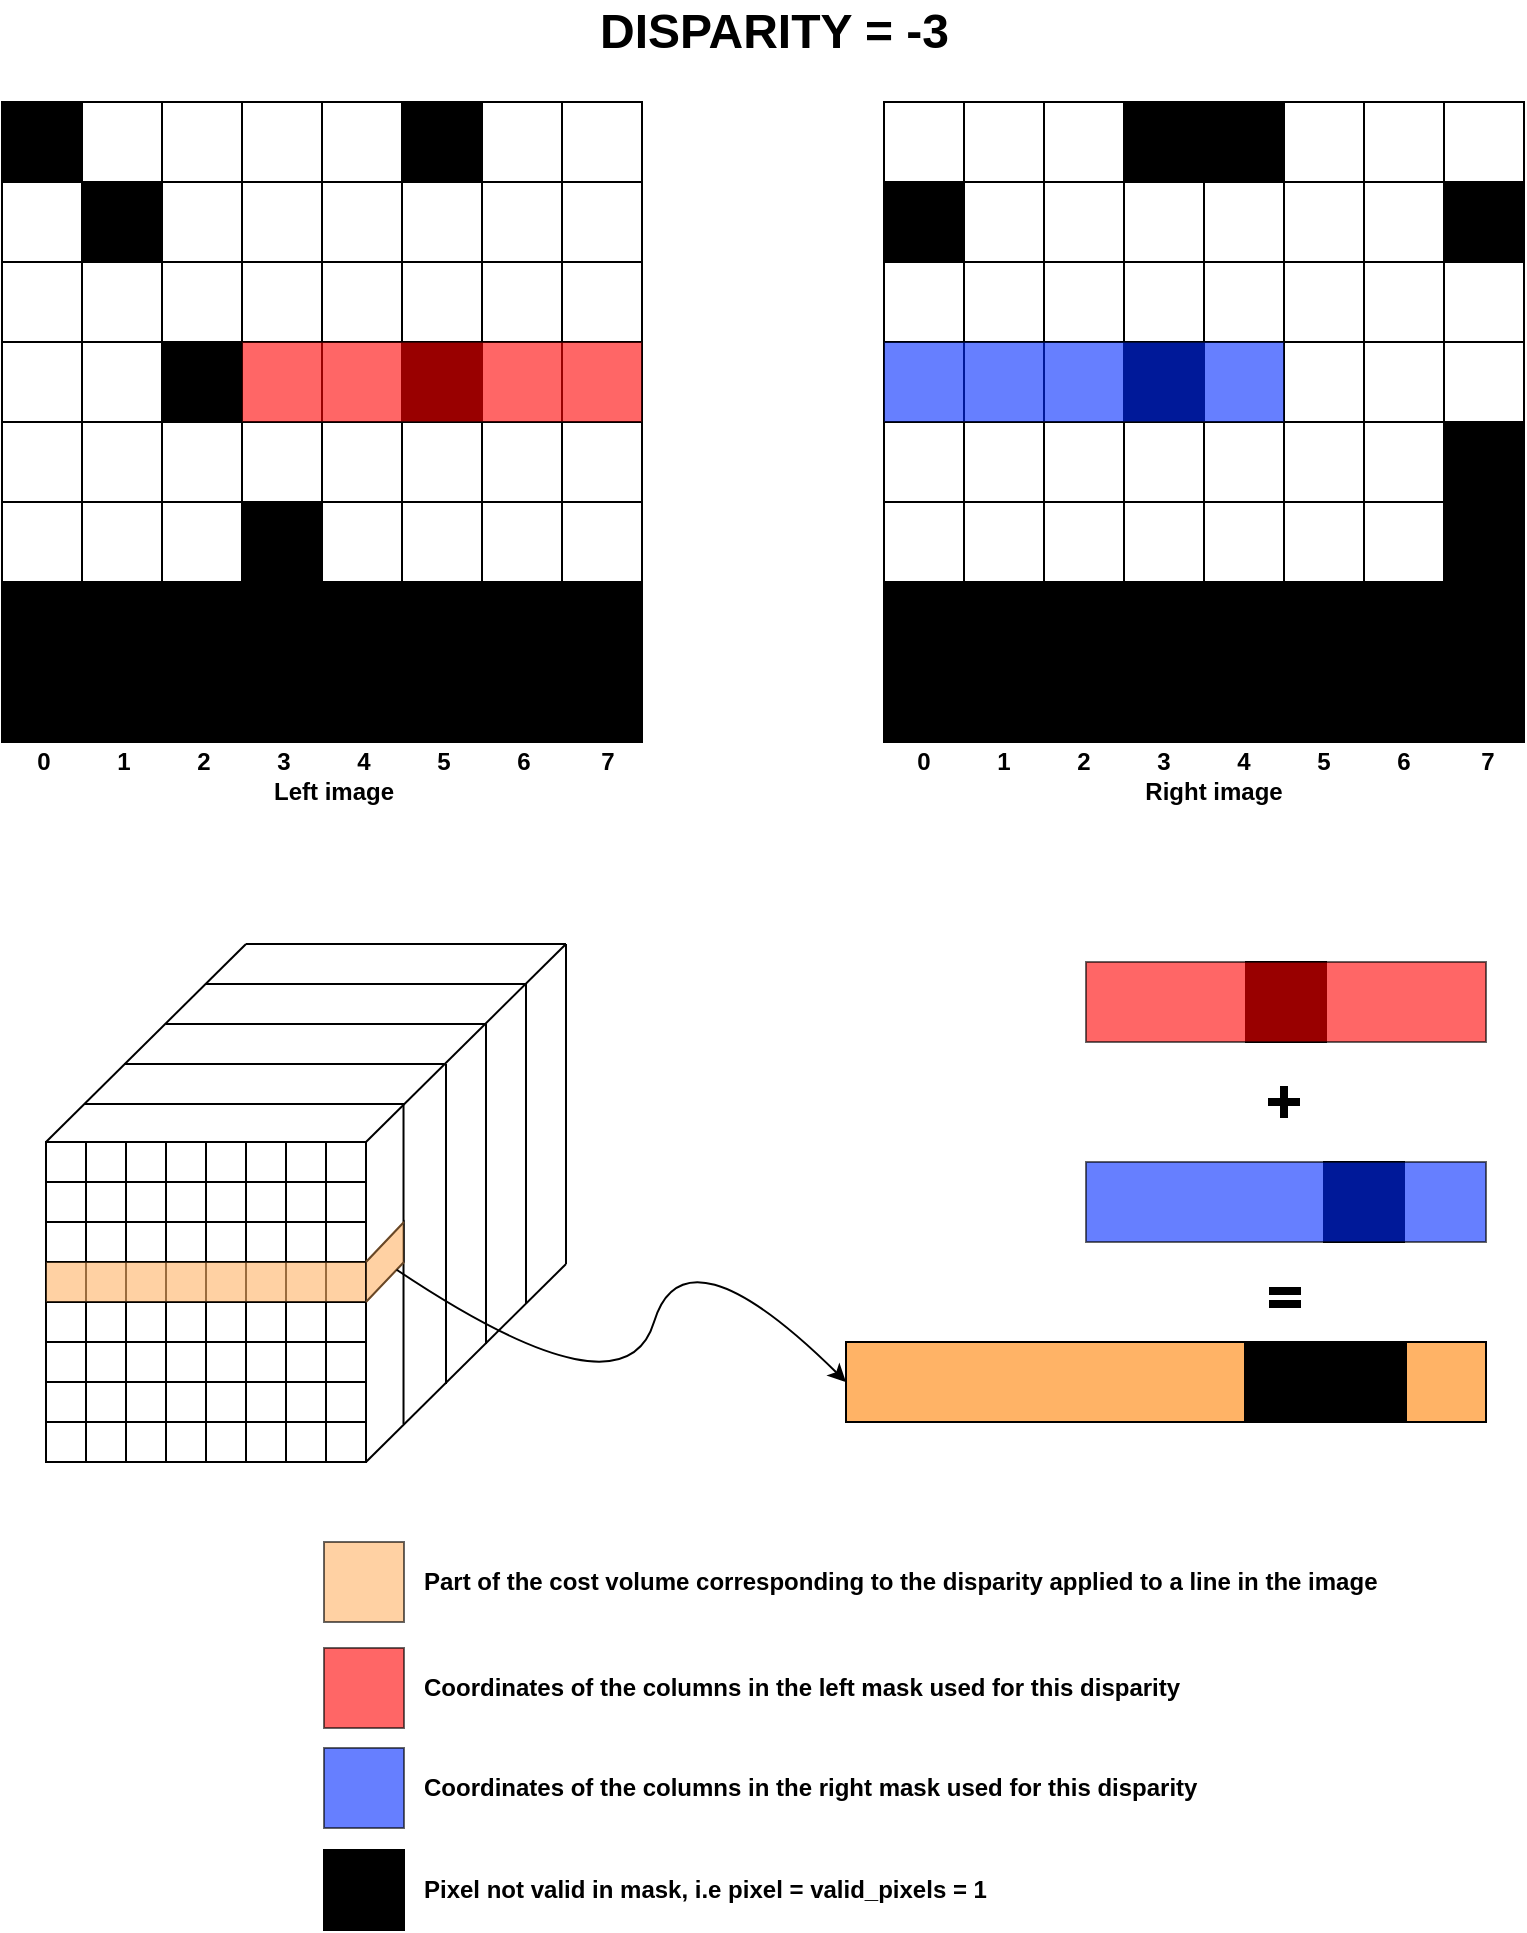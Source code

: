 <mxfile version="24.0.4" type="device">
  <diagram name="Page-1" id="PUIrV5zF7RUbN0uzkds-">
    <mxGraphModel dx="2259" dy="887" grid="1" gridSize="10" guides="1" tooltips="1" connect="1" arrows="1" fold="1" page="1" pageScale="1" pageWidth="827" pageHeight="1169" math="0" shadow="0">
      <root>
        <mxCell id="0" />
        <mxCell id="1" parent="0" />
        <mxCell id="vDkPGwJrUsTsKrkayYDY-165" value="" style="whiteSpace=wrap;html=1;aspect=fixed;fillColor=#000000;" vertex="1" parent="1">
          <mxGeometry x="621" y="670" width="40" height="40" as="geometry" />
        </mxCell>
        <mxCell id="vDkPGwJrUsTsKrkayYDY-164" value="" style="whiteSpace=wrap;html=1;aspect=fixed;fillColor=#000000;" vertex="1" parent="1">
          <mxGeometry x="660" y="770" width="40" height="40" as="geometry" />
        </mxCell>
        <mxCell id="_Uupg-VD3XOYHBeuDL6Q-136" value="" style="whiteSpace=wrap;html=1;aspect=fixed;fillColor=#000000;" parent="1" vertex="1">
          <mxGeometry x="-1" y="240" width="40" height="40" as="geometry" />
        </mxCell>
        <mxCell id="_Uupg-VD3XOYHBeuDL6Q-137" value="" style="whiteSpace=wrap;html=1;aspect=fixed;fillColor=#FFFFFF;" parent="1" vertex="1">
          <mxGeometry x="39" y="240" width="40" height="40" as="geometry" />
        </mxCell>
        <mxCell id="_Uupg-VD3XOYHBeuDL6Q-138" value="" style="whiteSpace=wrap;html=1;aspect=fixed;fillColor=#FFFFFF;" parent="1" vertex="1">
          <mxGeometry x="79" y="240" width="40" height="40" as="geometry" />
        </mxCell>
        <mxCell id="_Uupg-VD3XOYHBeuDL6Q-139" value="" style="whiteSpace=wrap;html=1;aspect=fixed;fillColor=#FFFFFF;" parent="1" vertex="1">
          <mxGeometry x="119" y="240" width="40" height="40" as="geometry" />
        </mxCell>
        <mxCell id="_Uupg-VD3XOYHBeuDL6Q-142" value="" style="whiteSpace=wrap;html=1;aspect=fixed;fillColor=#FFFFFF;" parent="1" vertex="1">
          <mxGeometry x="159" y="240" width="40" height="40" as="geometry" />
        </mxCell>
        <mxCell id="_Uupg-VD3XOYHBeuDL6Q-143" value="" style="whiteSpace=wrap;html=1;aspect=fixed;fillColor=#FFFFFF;" parent="1" vertex="1">
          <mxGeometry x="279" y="240" width="40" height="40" as="geometry" />
        </mxCell>
        <mxCell id="_Uupg-VD3XOYHBeuDL6Q-144" value="" style="whiteSpace=wrap;html=1;aspect=fixed;fillColor=#000000;" parent="1" vertex="1">
          <mxGeometry x="199" y="240" width="40" height="40" as="geometry" />
        </mxCell>
        <mxCell id="_Uupg-VD3XOYHBeuDL6Q-145" value="" style="whiteSpace=wrap;html=1;aspect=fixed;fillColor=#FFFFFF;" parent="1" vertex="1">
          <mxGeometry x="239" y="240" width="40" height="40" as="geometry" />
        </mxCell>
        <mxCell id="_Uupg-VD3XOYHBeuDL6Q-146" value="" style="whiteSpace=wrap;html=1;aspect=fixed;fillColor=#FFFFFF;" parent="1" vertex="1">
          <mxGeometry x="-1" y="280" width="40" height="40" as="geometry" />
        </mxCell>
        <mxCell id="_Uupg-VD3XOYHBeuDL6Q-147" value="" style="whiteSpace=wrap;html=1;aspect=fixed;fillColor=#000000;" parent="1" vertex="1">
          <mxGeometry x="39" y="280" width="40" height="40" as="geometry" />
        </mxCell>
        <mxCell id="_Uupg-VD3XOYHBeuDL6Q-148" value="" style="whiteSpace=wrap;html=1;aspect=fixed;fillColor=#FFFFFF;" parent="1" vertex="1">
          <mxGeometry x="79" y="280" width="40" height="40" as="geometry" />
        </mxCell>
        <mxCell id="_Uupg-VD3XOYHBeuDL6Q-149" value="" style="whiteSpace=wrap;html=1;aspect=fixed;fillColor=#FFFFFF;" parent="1" vertex="1">
          <mxGeometry x="119" y="280" width="40" height="40" as="geometry" />
        </mxCell>
        <mxCell id="_Uupg-VD3XOYHBeuDL6Q-150" value="" style="whiteSpace=wrap;html=1;aspect=fixed;fillColor=#FFFFFF;" parent="1" vertex="1">
          <mxGeometry x="159" y="280" width="40" height="40" as="geometry" />
        </mxCell>
        <mxCell id="_Uupg-VD3XOYHBeuDL6Q-151" value="" style="whiteSpace=wrap;html=1;aspect=fixed;" parent="1" vertex="1">
          <mxGeometry x="279" y="280" width="40" height="40" as="geometry" />
        </mxCell>
        <mxCell id="_Uupg-VD3XOYHBeuDL6Q-152" value="" style="whiteSpace=wrap;html=1;aspect=fixed;fillColor=#FFFFFF;" parent="1" vertex="1">
          <mxGeometry x="199" y="280" width="40" height="40" as="geometry" />
        </mxCell>
        <mxCell id="_Uupg-VD3XOYHBeuDL6Q-153" value="" style="whiteSpace=wrap;html=1;aspect=fixed;fillColor=#FFFFFF;" parent="1" vertex="1">
          <mxGeometry x="239" y="280" width="40" height="40" as="geometry" />
        </mxCell>
        <mxCell id="_Uupg-VD3XOYHBeuDL6Q-154" value="" style="whiteSpace=wrap;html=1;aspect=fixed;fillColor=#FFFFFF;" parent="1" vertex="1">
          <mxGeometry x="-1" y="320" width="40" height="40" as="geometry" />
        </mxCell>
        <mxCell id="_Uupg-VD3XOYHBeuDL6Q-155" value="" style="whiteSpace=wrap;html=1;aspect=fixed;fillColor=#FFFFFF;" parent="1" vertex="1">
          <mxGeometry x="39" y="320" width="40" height="40" as="geometry" />
        </mxCell>
        <mxCell id="_Uupg-VD3XOYHBeuDL6Q-156" value="" style="whiteSpace=wrap;html=1;aspect=fixed;fillColor=#FFFFFF;" parent="1" vertex="1">
          <mxGeometry x="79" y="320" width="40" height="40" as="geometry" />
        </mxCell>
        <mxCell id="_Uupg-VD3XOYHBeuDL6Q-157" value="" style="whiteSpace=wrap;html=1;aspect=fixed;fillColor=#FFFFFF;" parent="1" vertex="1">
          <mxGeometry x="119" y="320" width="40" height="40" as="geometry" />
        </mxCell>
        <mxCell id="_Uupg-VD3XOYHBeuDL6Q-158" value="" style="whiteSpace=wrap;html=1;aspect=fixed;fillColor=#FFFFFF;" parent="1" vertex="1">
          <mxGeometry x="159" y="320" width="40" height="40" as="geometry" />
        </mxCell>
        <mxCell id="_Uupg-VD3XOYHBeuDL6Q-159" value="" style="whiteSpace=wrap;html=1;aspect=fixed;fillColor=#FFFFFF;" parent="1" vertex="1">
          <mxGeometry x="279" y="320" width="40" height="40" as="geometry" />
        </mxCell>
        <mxCell id="_Uupg-VD3XOYHBeuDL6Q-160" value="" style="whiteSpace=wrap;html=1;aspect=fixed;fillColor=#FFFFFF;" parent="1" vertex="1">
          <mxGeometry x="199" y="320" width="40" height="40" as="geometry" />
        </mxCell>
        <mxCell id="_Uupg-VD3XOYHBeuDL6Q-161" value="" style="whiteSpace=wrap;html=1;aspect=fixed;fillColor=#FFFFFF;" parent="1" vertex="1">
          <mxGeometry x="239" y="320" width="40" height="40" as="geometry" />
        </mxCell>
        <mxCell id="_Uupg-VD3XOYHBeuDL6Q-162" value="" style="whiteSpace=wrap;html=1;aspect=fixed;fillColor=#FFFFFF;" parent="1" vertex="1">
          <mxGeometry x="-1" y="360" width="40" height="40" as="geometry" />
        </mxCell>
        <mxCell id="_Uupg-VD3XOYHBeuDL6Q-163" value="" style="whiteSpace=wrap;html=1;aspect=fixed;fillColor=#FFFFFF;" parent="1" vertex="1">
          <mxGeometry x="39" y="360" width="40" height="40" as="geometry" />
        </mxCell>
        <mxCell id="_Uupg-VD3XOYHBeuDL6Q-164" value="" style="whiteSpace=wrap;html=1;aspect=fixed;fillColor=#000000;" parent="1" vertex="1">
          <mxGeometry x="79" y="360" width="40" height="40" as="geometry" />
        </mxCell>
        <mxCell id="_Uupg-VD3XOYHBeuDL6Q-165" value="" style="whiteSpace=wrap;html=1;aspect=fixed;fillColor=#FFFFFF;" parent="1" vertex="1">
          <mxGeometry x="119" y="360" width="40" height="40" as="geometry" />
        </mxCell>
        <mxCell id="_Uupg-VD3XOYHBeuDL6Q-166" value="" style="whiteSpace=wrap;html=1;aspect=fixed;fillColor=#FFFFFF;" parent="1" vertex="1">
          <mxGeometry x="159" y="360" width="40" height="40" as="geometry" />
        </mxCell>
        <mxCell id="_Uupg-VD3XOYHBeuDL6Q-167" value="" style="whiteSpace=wrap;html=1;aspect=fixed;fillColor=#FFFFFF;" parent="1" vertex="1">
          <mxGeometry x="279" y="360" width="40" height="40" as="geometry" />
        </mxCell>
        <mxCell id="_Uupg-VD3XOYHBeuDL6Q-168" value="" style="whiteSpace=wrap;html=1;aspect=fixed;fillColor=#000000;" parent="1" vertex="1">
          <mxGeometry x="199" y="360" width="40" height="40" as="geometry" />
        </mxCell>
        <mxCell id="_Uupg-VD3XOYHBeuDL6Q-169" value="" style="whiteSpace=wrap;html=1;aspect=fixed;fillColor=#FFFFFF;" parent="1" vertex="1">
          <mxGeometry x="239" y="360" width="40" height="40" as="geometry" />
        </mxCell>
        <mxCell id="_Uupg-VD3XOYHBeuDL6Q-170" value="" style="whiteSpace=wrap;html=1;aspect=fixed;fillColor=#FFFFFF;" parent="1" vertex="1">
          <mxGeometry x="-1" y="400" width="40" height="40" as="geometry" />
        </mxCell>
        <mxCell id="_Uupg-VD3XOYHBeuDL6Q-171" value="" style="whiteSpace=wrap;html=1;aspect=fixed;fillColor=#FFFFFF;" parent="1" vertex="1">
          <mxGeometry x="39" y="400" width="40" height="40" as="geometry" />
        </mxCell>
        <mxCell id="_Uupg-VD3XOYHBeuDL6Q-172" value="" style="whiteSpace=wrap;html=1;aspect=fixed;fillColor=#FFFFFF;" parent="1" vertex="1">
          <mxGeometry x="79" y="400" width="40" height="40" as="geometry" />
        </mxCell>
        <mxCell id="_Uupg-VD3XOYHBeuDL6Q-173" value="" style="whiteSpace=wrap;html=1;aspect=fixed;fillColor=#FFFFFF;" parent="1" vertex="1">
          <mxGeometry x="119" y="400" width="40" height="40" as="geometry" />
        </mxCell>
        <mxCell id="_Uupg-VD3XOYHBeuDL6Q-174" value="" style="whiteSpace=wrap;html=1;aspect=fixed;fillColor=#FFFFFF;" parent="1" vertex="1">
          <mxGeometry x="159" y="400" width="40" height="40" as="geometry" />
        </mxCell>
        <mxCell id="_Uupg-VD3XOYHBeuDL6Q-175" value="" style="whiteSpace=wrap;html=1;aspect=fixed;fillColor=#FFFFFF;" parent="1" vertex="1">
          <mxGeometry x="279" y="400" width="40" height="40" as="geometry" />
        </mxCell>
        <mxCell id="_Uupg-VD3XOYHBeuDL6Q-176" value="" style="whiteSpace=wrap;html=1;aspect=fixed;fillColor=#FFFFFF;" parent="1" vertex="1">
          <mxGeometry x="199" y="400" width="40" height="40" as="geometry" />
        </mxCell>
        <mxCell id="_Uupg-VD3XOYHBeuDL6Q-177" value="" style="whiteSpace=wrap;html=1;aspect=fixed;fillColor=#FFFFFF;" parent="1" vertex="1">
          <mxGeometry x="239" y="400" width="40" height="40" as="geometry" />
        </mxCell>
        <mxCell id="_Uupg-VD3XOYHBeuDL6Q-178" value="" style="whiteSpace=wrap;html=1;aspect=fixed;fillColor=#FFFFFF;" parent="1" vertex="1">
          <mxGeometry x="-1" y="440" width="40" height="40" as="geometry" />
        </mxCell>
        <mxCell id="_Uupg-VD3XOYHBeuDL6Q-179" value="" style="whiteSpace=wrap;html=1;aspect=fixed;fillColor=#FFFFFF;" parent="1" vertex="1">
          <mxGeometry x="39" y="440" width="40" height="40" as="geometry" />
        </mxCell>
        <mxCell id="_Uupg-VD3XOYHBeuDL6Q-180" value="" style="whiteSpace=wrap;html=1;aspect=fixed;fillColor=#FFFFFF;" parent="1" vertex="1">
          <mxGeometry x="79" y="440" width="40" height="40" as="geometry" />
        </mxCell>
        <mxCell id="_Uupg-VD3XOYHBeuDL6Q-181" value="" style="whiteSpace=wrap;html=1;aspect=fixed;fillColor=#000000;" parent="1" vertex="1">
          <mxGeometry x="119" y="440" width="40" height="40" as="geometry" />
        </mxCell>
        <mxCell id="_Uupg-VD3XOYHBeuDL6Q-182" value="" style="whiteSpace=wrap;html=1;aspect=fixed;fillColor=#FFFFFF;" parent="1" vertex="1">
          <mxGeometry x="159" y="440" width="40" height="40" as="geometry" />
        </mxCell>
        <mxCell id="_Uupg-VD3XOYHBeuDL6Q-183" value="" style="whiteSpace=wrap;html=1;aspect=fixed;fillColor=#FFFFFF;" parent="1" vertex="1">
          <mxGeometry x="279" y="440" width="40" height="40" as="geometry" />
        </mxCell>
        <mxCell id="_Uupg-VD3XOYHBeuDL6Q-184" value="" style="whiteSpace=wrap;html=1;aspect=fixed;fillColor=#FFFFFF;" parent="1" vertex="1">
          <mxGeometry x="199" y="440" width="40" height="40" as="geometry" />
        </mxCell>
        <mxCell id="_Uupg-VD3XOYHBeuDL6Q-185" value="" style="whiteSpace=wrap;html=1;aspect=fixed;fillColor=#FFFFFF;" parent="1" vertex="1">
          <mxGeometry x="239" y="440" width="40" height="40" as="geometry" />
        </mxCell>
        <mxCell id="_Uupg-VD3XOYHBeuDL6Q-186" value="" style="whiteSpace=wrap;html=1;aspect=fixed;fillColor=#000000;strokeColor=#000000;" parent="1" vertex="1">
          <mxGeometry x="-1" y="480" width="40" height="40" as="geometry" />
        </mxCell>
        <mxCell id="_Uupg-VD3XOYHBeuDL6Q-187" value="" style="whiteSpace=wrap;html=1;aspect=fixed;fillColor=#000000;strokeColor=#000000;" parent="1" vertex="1">
          <mxGeometry x="39" y="480" width="40" height="40" as="geometry" />
        </mxCell>
        <mxCell id="_Uupg-VD3XOYHBeuDL6Q-188" value="" style="whiteSpace=wrap;html=1;aspect=fixed;fillColor=#000000;strokeColor=#000000;" parent="1" vertex="1">
          <mxGeometry x="79" y="480" width="40" height="40" as="geometry" />
        </mxCell>
        <mxCell id="_Uupg-VD3XOYHBeuDL6Q-189" value="" style="whiteSpace=wrap;html=1;aspect=fixed;fillColor=#000000;strokeColor=#000000;" parent="1" vertex="1">
          <mxGeometry x="119" y="480" width="40" height="40" as="geometry" />
        </mxCell>
        <mxCell id="_Uupg-VD3XOYHBeuDL6Q-190" value="" style="whiteSpace=wrap;html=1;aspect=fixed;fillColor=#000000;strokeColor=#000000;" parent="1" vertex="1">
          <mxGeometry x="159" y="480" width="40" height="40" as="geometry" />
        </mxCell>
        <mxCell id="_Uupg-VD3XOYHBeuDL6Q-191" value="" style="whiteSpace=wrap;html=1;aspect=fixed;fillColor=#000000;strokeColor=#000000;" parent="1" vertex="1">
          <mxGeometry x="279" y="480" width="40" height="40" as="geometry" />
        </mxCell>
        <mxCell id="_Uupg-VD3XOYHBeuDL6Q-192" value="" style="whiteSpace=wrap;html=1;aspect=fixed;fillColor=#000000;strokeColor=#000000;" parent="1" vertex="1">
          <mxGeometry x="199" y="480" width="40" height="40" as="geometry" />
        </mxCell>
        <mxCell id="_Uupg-VD3XOYHBeuDL6Q-193" value="" style="whiteSpace=wrap;html=1;aspect=fixed;fillColor=#000000;strokeColor=#000000;" parent="1" vertex="1">
          <mxGeometry x="239" y="480" width="40" height="40" as="geometry" />
        </mxCell>
        <mxCell id="_Uupg-VD3XOYHBeuDL6Q-194" value="" style="whiteSpace=wrap;html=1;aspect=fixed;fillColor=#000000;strokeColor=#000000;" parent="1" vertex="1">
          <mxGeometry x="-1" y="520" width="40" height="40" as="geometry" />
        </mxCell>
        <mxCell id="_Uupg-VD3XOYHBeuDL6Q-195" value="" style="whiteSpace=wrap;html=1;aspect=fixed;fillColor=#000000;strokeColor=#000000;" parent="1" vertex="1">
          <mxGeometry x="39" y="520" width="40" height="40" as="geometry" />
        </mxCell>
        <mxCell id="_Uupg-VD3XOYHBeuDL6Q-196" value="" style="whiteSpace=wrap;html=1;aspect=fixed;fillColor=#000000;strokeColor=#000000;" parent="1" vertex="1">
          <mxGeometry x="79" y="520" width="40" height="40" as="geometry" />
        </mxCell>
        <mxCell id="_Uupg-VD3XOYHBeuDL6Q-197" value="" style="whiteSpace=wrap;html=1;aspect=fixed;fillColor=#000000;strokeColor=#000000;" parent="1" vertex="1">
          <mxGeometry x="119" y="520" width="40" height="40" as="geometry" />
        </mxCell>
        <mxCell id="_Uupg-VD3XOYHBeuDL6Q-198" value="" style="whiteSpace=wrap;html=1;aspect=fixed;fillColor=#000000;strokeColor=#000000;" parent="1" vertex="1">
          <mxGeometry x="159" y="520" width="40" height="40" as="geometry" />
        </mxCell>
        <mxCell id="_Uupg-VD3XOYHBeuDL6Q-199" value="" style="whiteSpace=wrap;html=1;aspect=fixed;fillColor=#000000;strokeColor=#000000;" parent="1" vertex="1">
          <mxGeometry x="279" y="520" width="40" height="40" as="geometry" />
        </mxCell>
        <mxCell id="_Uupg-VD3XOYHBeuDL6Q-200" value="" style="whiteSpace=wrap;html=1;aspect=fixed;fillColor=#000000;strokeColor=#000000;" parent="1" vertex="1">
          <mxGeometry x="199" y="520" width="40" height="40" as="geometry" />
        </mxCell>
        <mxCell id="_Uupg-VD3XOYHBeuDL6Q-201" value="" style="whiteSpace=wrap;html=1;aspect=fixed;fillColor=#000000;strokeColor=#000000;" parent="1" vertex="1">
          <mxGeometry x="239" y="520" width="40" height="40" as="geometry" />
        </mxCell>
        <mxCell id="UrCvd_fzHzuH97xi6uEA-3" value="" style="whiteSpace=wrap;html=1;aspect=fixed;fillColor=#FFFFFF;" parent="1" vertex="1">
          <mxGeometry x="440" y="240" width="40" height="40" as="geometry" />
        </mxCell>
        <mxCell id="UrCvd_fzHzuH97xi6uEA-4" value="" style="whiteSpace=wrap;html=1;aspect=fixed;fillColor=#FFFFFF;" parent="1" vertex="1">
          <mxGeometry x="480" y="240" width="40" height="40" as="geometry" />
        </mxCell>
        <mxCell id="UrCvd_fzHzuH97xi6uEA-5" value="" style="whiteSpace=wrap;html=1;aspect=fixed;fillColor=#FFFFFF;" parent="1" vertex="1">
          <mxGeometry x="520" y="240" width="40" height="40" as="geometry" />
        </mxCell>
        <mxCell id="UrCvd_fzHzuH97xi6uEA-6" value="" style="whiteSpace=wrap;html=1;aspect=fixed;fillColor=#FFFFFF;" parent="1" vertex="1">
          <mxGeometry x="640" y="240" width="40" height="40" as="geometry" />
        </mxCell>
        <mxCell id="UrCvd_fzHzuH97xi6uEA-7" value="" style="whiteSpace=wrap;html=1;aspect=fixed;fillColor=#000000;" parent="1" vertex="1">
          <mxGeometry x="560" y="240" width="40" height="40" as="geometry" />
        </mxCell>
        <mxCell id="UrCvd_fzHzuH97xi6uEA-8" value="" style="whiteSpace=wrap;html=1;aspect=fixed;fillColor=#000000;" parent="1" vertex="1">
          <mxGeometry x="600" y="240" width="40" height="40" as="geometry" />
        </mxCell>
        <mxCell id="UrCvd_fzHzuH97xi6uEA-9" value="" style="whiteSpace=wrap;html=1;aspect=fixed;fillColor=#000000;" parent="1" vertex="1">
          <mxGeometry x="440" y="280" width="40" height="40" as="geometry" />
        </mxCell>
        <mxCell id="UrCvd_fzHzuH97xi6uEA-10" value="" style="whiteSpace=wrap;html=1;aspect=fixed;fillColor=#FFFFFF;" parent="1" vertex="1">
          <mxGeometry x="480" y="280" width="40" height="40" as="geometry" />
        </mxCell>
        <mxCell id="UrCvd_fzHzuH97xi6uEA-11" value="" style="whiteSpace=wrap;html=1;aspect=fixed;fillColor=#FFFFFF;" parent="1" vertex="1">
          <mxGeometry x="520" y="280" width="40" height="40" as="geometry" />
        </mxCell>
        <mxCell id="UrCvd_fzHzuH97xi6uEA-12" value="" style="whiteSpace=wrap;html=1;aspect=fixed;fillColor=#FFFFFF;" parent="1" vertex="1">
          <mxGeometry x="640" y="280" width="40" height="40" as="geometry" />
        </mxCell>
        <mxCell id="UrCvd_fzHzuH97xi6uEA-13" value="" style="whiteSpace=wrap;html=1;aspect=fixed;fillColor=#FFFFFF;" parent="1" vertex="1">
          <mxGeometry x="560" y="280" width="40" height="40" as="geometry" />
        </mxCell>
        <mxCell id="UrCvd_fzHzuH97xi6uEA-14" value="" style="whiteSpace=wrap;html=1;aspect=fixed;fillColor=#FFFFFF;" parent="1" vertex="1">
          <mxGeometry x="600" y="280" width="40" height="40" as="geometry" />
        </mxCell>
        <mxCell id="UrCvd_fzHzuH97xi6uEA-15" value="" style="whiteSpace=wrap;html=1;aspect=fixed;fillColor=#FFFFFF;" parent="1" vertex="1">
          <mxGeometry x="440" y="320" width="40" height="40" as="geometry" />
        </mxCell>
        <mxCell id="UrCvd_fzHzuH97xi6uEA-16" value="" style="whiteSpace=wrap;html=1;aspect=fixed;fillColor=#FFFFFF;" parent="1" vertex="1">
          <mxGeometry x="480" y="320" width="40" height="40" as="geometry" />
        </mxCell>
        <mxCell id="UrCvd_fzHzuH97xi6uEA-17" value="" style="whiteSpace=wrap;html=1;aspect=fixed;fillColor=#FFFFFF;" parent="1" vertex="1">
          <mxGeometry x="520" y="320" width="40" height="40" as="geometry" />
        </mxCell>
        <mxCell id="UrCvd_fzHzuH97xi6uEA-18" value="" style="whiteSpace=wrap;html=1;aspect=fixed;fillColor=#FFFFFF;" parent="1" vertex="1">
          <mxGeometry x="640" y="320" width="40" height="40" as="geometry" />
        </mxCell>
        <mxCell id="UrCvd_fzHzuH97xi6uEA-19" value="" style="whiteSpace=wrap;html=1;aspect=fixed;fillColor=#FFFFFF;" parent="1" vertex="1">
          <mxGeometry x="560" y="320" width="40" height="40" as="geometry" />
        </mxCell>
        <mxCell id="UrCvd_fzHzuH97xi6uEA-20" value="" style="whiteSpace=wrap;html=1;aspect=fixed;fillColor=#FFFFFF;" parent="1" vertex="1">
          <mxGeometry x="600" y="320" width="40" height="40" as="geometry" />
        </mxCell>
        <mxCell id="UrCvd_fzHzuH97xi6uEA-21" value="" style="whiteSpace=wrap;html=1;aspect=fixed;fillColor=#FFFFFF;" parent="1" vertex="1">
          <mxGeometry x="440" y="360" width="40" height="40" as="geometry" />
        </mxCell>
        <mxCell id="UrCvd_fzHzuH97xi6uEA-22" value="" style="whiteSpace=wrap;html=1;aspect=fixed;fillColor=#FFFFFF;" parent="1" vertex="1">
          <mxGeometry x="480" y="360" width="40" height="40" as="geometry" />
        </mxCell>
        <mxCell id="UrCvd_fzHzuH97xi6uEA-23" value="" style="whiteSpace=wrap;html=1;aspect=fixed;fillColor=#FFFFFF;" parent="1" vertex="1">
          <mxGeometry x="520" y="360" width="40" height="40" as="geometry" />
        </mxCell>
        <mxCell id="UrCvd_fzHzuH97xi6uEA-24" value="" style="whiteSpace=wrap;html=1;aspect=fixed;fillColor=#FFFFFF;" parent="1" vertex="1">
          <mxGeometry x="640" y="360" width="40" height="40" as="geometry" />
        </mxCell>
        <mxCell id="UrCvd_fzHzuH97xi6uEA-25" value="" style="whiteSpace=wrap;html=1;aspect=fixed;fillColor=#000000;" parent="1" vertex="1">
          <mxGeometry x="560" y="360" width="40" height="40" as="geometry" />
        </mxCell>
        <mxCell id="UrCvd_fzHzuH97xi6uEA-26" value="" style="whiteSpace=wrap;html=1;aspect=fixed;fillColor=#FFFFFF;" parent="1" vertex="1">
          <mxGeometry x="600" y="360" width="40" height="40" as="geometry" />
        </mxCell>
        <mxCell id="UrCvd_fzHzuH97xi6uEA-27" value="" style="whiteSpace=wrap;html=1;aspect=fixed;fillColor=#FFFFFF;" parent="1" vertex="1">
          <mxGeometry x="440" y="400" width="40" height="40" as="geometry" />
        </mxCell>
        <mxCell id="UrCvd_fzHzuH97xi6uEA-28" value="" style="whiteSpace=wrap;html=1;aspect=fixed;fillColor=#FFFFFF;" parent="1" vertex="1">
          <mxGeometry x="480" y="400" width="40" height="40" as="geometry" />
        </mxCell>
        <mxCell id="UrCvd_fzHzuH97xi6uEA-29" value="" style="whiteSpace=wrap;html=1;aspect=fixed;fillColor=#FFFFFF;" parent="1" vertex="1">
          <mxGeometry x="520" y="400" width="40" height="40" as="geometry" />
        </mxCell>
        <mxCell id="UrCvd_fzHzuH97xi6uEA-30" value="" style="whiteSpace=wrap;html=1;aspect=fixed;fillColor=#FFFFFF;" parent="1" vertex="1">
          <mxGeometry x="640" y="400" width="40" height="40" as="geometry" />
        </mxCell>
        <mxCell id="UrCvd_fzHzuH97xi6uEA-31" value="" style="whiteSpace=wrap;html=1;aspect=fixed;fillColor=#FFFFFF;" parent="1" vertex="1">
          <mxGeometry x="560" y="400" width="40" height="40" as="geometry" />
        </mxCell>
        <mxCell id="UrCvd_fzHzuH97xi6uEA-32" value="" style="whiteSpace=wrap;html=1;aspect=fixed;fillColor=#FFFFFF;" parent="1" vertex="1">
          <mxGeometry x="600" y="400" width="40" height="40" as="geometry" />
        </mxCell>
        <mxCell id="UrCvd_fzHzuH97xi6uEA-33" value="" style="whiteSpace=wrap;html=1;aspect=fixed;fillColor=#FFFFFF;" parent="1" vertex="1">
          <mxGeometry x="440" y="440" width="40" height="40" as="geometry" />
        </mxCell>
        <mxCell id="UrCvd_fzHzuH97xi6uEA-34" value="" style="whiteSpace=wrap;html=1;aspect=fixed;fillColor=#FFFFFF;" parent="1" vertex="1">
          <mxGeometry x="480" y="440" width="40" height="40" as="geometry" />
        </mxCell>
        <mxCell id="UrCvd_fzHzuH97xi6uEA-35" value="" style="whiteSpace=wrap;html=1;aspect=fixed;fillColor=#FFFFFF;" parent="1" vertex="1">
          <mxGeometry x="520" y="440" width="40" height="40" as="geometry" />
        </mxCell>
        <mxCell id="UrCvd_fzHzuH97xi6uEA-36" value="" style="whiteSpace=wrap;html=1;aspect=fixed;fillColor=#FFFFFF;" parent="1" vertex="1">
          <mxGeometry x="640" y="440" width="40" height="40" as="geometry" />
        </mxCell>
        <mxCell id="UrCvd_fzHzuH97xi6uEA-37" value="" style="whiteSpace=wrap;html=1;aspect=fixed;fillColor=#FFFFFF;" parent="1" vertex="1">
          <mxGeometry x="560" y="440" width="40" height="40" as="geometry" />
        </mxCell>
        <mxCell id="UrCvd_fzHzuH97xi6uEA-38" value="" style="whiteSpace=wrap;html=1;aspect=fixed;fillColor=#FFFFFF;" parent="1" vertex="1">
          <mxGeometry x="600" y="440" width="40" height="40" as="geometry" />
        </mxCell>
        <mxCell id="UrCvd_fzHzuH97xi6uEA-39" value="" style="whiteSpace=wrap;html=1;aspect=fixed;fillColor=#000000;" parent="1" vertex="1">
          <mxGeometry x="440" y="480" width="40" height="40" as="geometry" />
        </mxCell>
        <mxCell id="UrCvd_fzHzuH97xi6uEA-40" value="" style="whiteSpace=wrap;html=1;aspect=fixed;fillColor=#000000;" parent="1" vertex="1">
          <mxGeometry x="480" y="480" width="40" height="40" as="geometry" />
        </mxCell>
        <mxCell id="UrCvd_fzHzuH97xi6uEA-41" value="" style="whiteSpace=wrap;html=1;aspect=fixed;fillColor=#000000;" parent="1" vertex="1">
          <mxGeometry x="520" y="480" width="40" height="40" as="geometry" />
        </mxCell>
        <mxCell id="UrCvd_fzHzuH97xi6uEA-42" value="" style="whiteSpace=wrap;html=1;aspect=fixed;fillColor=#000000;" parent="1" vertex="1">
          <mxGeometry x="640" y="480" width="40" height="40" as="geometry" />
        </mxCell>
        <mxCell id="UrCvd_fzHzuH97xi6uEA-43" value="" style="whiteSpace=wrap;html=1;aspect=fixed;fillColor=#000000;" parent="1" vertex="1">
          <mxGeometry x="560" y="480" width="40" height="40" as="geometry" />
        </mxCell>
        <mxCell id="UrCvd_fzHzuH97xi6uEA-44" value="" style="whiteSpace=wrap;html=1;aspect=fixed;fillColor=#000000;" parent="1" vertex="1">
          <mxGeometry x="600" y="480" width="40" height="40" as="geometry" />
        </mxCell>
        <mxCell id="UrCvd_fzHzuH97xi6uEA-45" value="" style="whiteSpace=wrap;html=1;aspect=fixed;fillColor=#000000;" parent="1" vertex="1">
          <mxGeometry x="440" y="520" width="40" height="40" as="geometry" />
        </mxCell>
        <mxCell id="UrCvd_fzHzuH97xi6uEA-46" value="" style="whiteSpace=wrap;html=1;aspect=fixed;fillColor=#000000;" parent="1" vertex="1">
          <mxGeometry x="480" y="520" width="40" height="40" as="geometry" />
        </mxCell>
        <mxCell id="UrCvd_fzHzuH97xi6uEA-47" value="" style="whiteSpace=wrap;html=1;aspect=fixed;fillColor=#000000;" parent="1" vertex="1">
          <mxGeometry x="520" y="520" width="40" height="40" as="geometry" />
        </mxCell>
        <mxCell id="UrCvd_fzHzuH97xi6uEA-48" value="" style="whiteSpace=wrap;html=1;aspect=fixed;fillColor=#000000;" parent="1" vertex="1">
          <mxGeometry x="640" y="520" width="40" height="40" as="geometry" />
        </mxCell>
        <mxCell id="UrCvd_fzHzuH97xi6uEA-49" value="" style="whiteSpace=wrap;html=1;aspect=fixed;fillColor=#000000;" parent="1" vertex="1">
          <mxGeometry x="560" y="520" width="40" height="40" as="geometry" />
        </mxCell>
        <mxCell id="UrCvd_fzHzuH97xi6uEA-50" value="" style="whiteSpace=wrap;html=1;aspect=fixed;fillColor=#000000;" parent="1" vertex="1">
          <mxGeometry x="600" y="520" width="40" height="40" as="geometry" />
        </mxCell>
        <mxCell id="UrCvd_fzHzuH97xi6uEA-51" value="" style="whiteSpace=wrap;html=1;aspect=fixed;fillColor=#FFFFFF;" parent="1" vertex="1">
          <mxGeometry x="680" y="240" width="40" height="40" as="geometry" />
        </mxCell>
        <mxCell id="UrCvd_fzHzuH97xi6uEA-52" value="" style="whiteSpace=wrap;html=1;aspect=fixed;fillColor=#FFFFFF;" parent="1" vertex="1">
          <mxGeometry x="680" y="280" width="40" height="40" as="geometry" />
        </mxCell>
        <mxCell id="UrCvd_fzHzuH97xi6uEA-53" value="" style="whiteSpace=wrap;html=1;aspect=fixed;fillColor=#FFFFFF;" parent="1" vertex="1">
          <mxGeometry x="680" y="320" width="40" height="40" as="geometry" />
        </mxCell>
        <mxCell id="UrCvd_fzHzuH97xi6uEA-54" value="" style="whiteSpace=wrap;html=1;aspect=fixed;fillColor=#FFFFFF;" parent="1" vertex="1">
          <mxGeometry x="680" y="360" width="40" height="40" as="geometry" />
        </mxCell>
        <mxCell id="UrCvd_fzHzuH97xi6uEA-55" value="" style="whiteSpace=wrap;html=1;aspect=fixed;fillColor=#FFFFFF;" parent="1" vertex="1">
          <mxGeometry x="680" y="400" width="40" height="40" as="geometry" />
        </mxCell>
        <mxCell id="UrCvd_fzHzuH97xi6uEA-56" value="" style="whiteSpace=wrap;html=1;aspect=fixed;fillColor=#FFFFFF;" parent="1" vertex="1">
          <mxGeometry x="680" y="440" width="40" height="40" as="geometry" />
        </mxCell>
        <mxCell id="UrCvd_fzHzuH97xi6uEA-57" value="" style="whiteSpace=wrap;html=1;aspect=fixed;fillColor=#000000;" parent="1" vertex="1">
          <mxGeometry x="680" y="480" width="40" height="40" as="geometry" />
        </mxCell>
        <mxCell id="UrCvd_fzHzuH97xi6uEA-58" value="" style="whiteSpace=wrap;html=1;aspect=fixed;fillColor=#000000;" parent="1" vertex="1">
          <mxGeometry x="680" y="520" width="40" height="40" as="geometry" />
        </mxCell>
        <mxCell id="UrCvd_fzHzuH97xi6uEA-59" value="" style="whiteSpace=wrap;html=1;aspect=fixed;fillColor=#FFFFFF;" parent="1" vertex="1">
          <mxGeometry x="720" y="240" width="40" height="40" as="geometry" />
        </mxCell>
        <mxCell id="UrCvd_fzHzuH97xi6uEA-60" value="" style="whiteSpace=wrap;html=1;aspect=fixed;fillColor=#000000;" parent="1" vertex="1">
          <mxGeometry x="720" y="280" width="40" height="40" as="geometry" />
        </mxCell>
        <mxCell id="UrCvd_fzHzuH97xi6uEA-61" value="" style="whiteSpace=wrap;html=1;aspect=fixed;fillColor=#FFFFFF;" parent="1" vertex="1">
          <mxGeometry x="720" y="320" width="40" height="40" as="geometry" />
        </mxCell>
        <mxCell id="UrCvd_fzHzuH97xi6uEA-62" value="" style="whiteSpace=wrap;html=1;aspect=fixed;fillColor=#FFFFFF;" parent="1" vertex="1">
          <mxGeometry x="720" y="360" width="40" height="40" as="geometry" />
        </mxCell>
        <mxCell id="UrCvd_fzHzuH97xi6uEA-63" value="" style="whiteSpace=wrap;html=1;aspect=fixed;fillColor=#000000;" parent="1" vertex="1">
          <mxGeometry x="720" y="400" width="40" height="40" as="geometry" />
        </mxCell>
        <mxCell id="UrCvd_fzHzuH97xi6uEA-64" value="" style="whiteSpace=wrap;html=1;aspect=fixed;fillColor=#000000;" parent="1" vertex="1">
          <mxGeometry x="720" y="440" width="40" height="40" as="geometry" />
        </mxCell>
        <mxCell id="UrCvd_fzHzuH97xi6uEA-65" value="" style="whiteSpace=wrap;html=1;aspect=fixed;fillColor=#000000;" parent="1" vertex="1">
          <mxGeometry x="720" y="480" width="40" height="40" as="geometry" />
        </mxCell>
        <mxCell id="UrCvd_fzHzuH97xi6uEA-66" value="" style="whiteSpace=wrap;html=1;aspect=fixed;fillColor=#000000;" parent="1" vertex="1">
          <mxGeometry x="720" y="520" width="40" height="40" as="geometry" />
        </mxCell>
        <mxCell id="UrCvd_fzHzuH97xi6uEA-69" value="&lt;b&gt;Left image&lt;br&gt;&lt;/b&gt;" style="rounded=0;whiteSpace=wrap;html=1;strokeColor=#ffffff;opacity=0;" parent="1" vertex="1">
          <mxGeometry x="100" y="570" width="130" height="30" as="geometry" />
        </mxCell>
        <mxCell id="UrCvd_fzHzuH97xi6uEA-70" value="&lt;b&gt;Right image&lt;br&gt;&lt;/b&gt;" style="rounded=0;whiteSpace=wrap;html=1;strokeColor=#ffffff;opacity=0;" parent="1" vertex="1">
          <mxGeometry x="540" y="570" width="130" height="30" as="geometry" />
        </mxCell>
        <mxCell id="UrCvd_fzHzuH97xi6uEA-71" value="&lt;b&gt;Part of the cost volume corresponding to the disparity applied to a line in the image&amp;nbsp;&lt;/b&gt;" style="rounded=0;whiteSpace=wrap;html=1;strokeColor=#ffffff;opacity=0;align=left;" parent="1" vertex="1">
          <mxGeometry x="208" y="965" width="522" height="30" as="geometry" />
        </mxCell>
        <mxCell id="UrCvd_fzHzuH97xi6uEA-81" value="&lt;b style=&quot;font-size: 24px;&quot;&gt;DISPARITY = -3&lt;br&gt;&lt;/b&gt;" style="rounded=0;whiteSpace=wrap;html=1;strokeColor=#ffffff;opacity=0;align=left;" parent="1" vertex="1">
          <mxGeometry x="296" y="190" width="190" height="30" as="geometry" />
        </mxCell>
        <mxCell id="vDkPGwJrUsTsKrkayYDY-2" value="" style="whiteSpace=wrap;html=1;fillColor=#FF0000;gradientColor=none;opacity=60;" vertex="1" parent="1">
          <mxGeometry x="119" y="360" width="200" height="40" as="geometry" />
        </mxCell>
        <mxCell id="vDkPGwJrUsTsKrkayYDY-3" value="" style="whiteSpace=wrap;html=1;fillColor=#002AFF;gradientColor=none;opacity=60;" vertex="1" parent="1">
          <mxGeometry x="440" y="360" width="200" height="40" as="geometry" />
        </mxCell>
        <mxCell id="vDkPGwJrUsTsKrkayYDY-4" value="" style="whiteSpace=wrap;html=1;aspect=fixed;fillColor=#FFB366;gradientColor=none;opacity=60;" vertex="1" parent="1">
          <mxGeometry x="160" y="960" width="40" height="40" as="geometry" />
        </mxCell>
        <mxCell id="vDkPGwJrUsTsKrkayYDY-5" value="&lt;b&gt;0&lt;br&gt;&lt;/b&gt;" style="rounded=0;whiteSpace=wrap;html=1;strokeColor=#ffffff;opacity=0;" vertex="1" parent="1">
          <mxGeometry x="15" y="565" width="10" height="10" as="geometry" />
        </mxCell>
        <mxCell id="vDkPGwJrUsTsKrkayYDY-6" value="&lt;b&gt;1&lt;br&gt;&lt;/b&gt;" style="rounded=0;whiteSpace=wrap;html=1;strokeColor=#ffffff;opacity=0;" vertex="1" parent="1">
          <mxGeometry x="55" y="565" width="10" height="10" as="geometry" />
        </mxCell>
        <mxCell id="vDkPGwJrUsTsKrkayYDY-7" value="&lt;b&gt;2&lt;br&gt;&lt;/b&gt;" style="rounded=0;whiteSpace=wrap;html=1;strokeColor=#ffffff;opacity=0;" vertex="1" parent="1">
          <mxGeometry x="95" y="565" width="10" height="10" as="geometry" />
        </mxCell>
        <mxCell id="vDkPGwJrUsTsKrkayYDY-8" value="&lt;b&gt;3&lt;br&gt;&lt;/b&gt;" style="rounded=0;whiteSpace=wrap;html=1;strokeColor=#ffffff;opacity=0;" vertex="1" parent="1">
          <mxGeometry x="135" y="565" width="10" height="10" as="geometry" />
        </mxCell>
        <mxCell id="vDkPGwJrUsTsKrkayYDY-9" value="&lt;b&gt;4&lt;br&gt;&lt;/b&gt;" style="rounded=0;whiteSpace=wrap;html=1;strokeColor=#ffffff;opacity=0;" vertex="1" parent="1">
          <mxGeometry x="175" y="565" width="10" height="10" as="geometry" />
        </mxCell>
        <mxCell id="vDkPGwJrUsTsKrkayYDY-10" value="&lt;b&gt;5&lt;br&gt;&lt;/b&gt;" style="rounded=0;whiteSpace=wrap;html=1;strokeColor=#ffffff;opacity=0;" vertex="1" parent="1">
          <mxGeometry x="215" y="565" width="10" height="10" as="geometry" />
        </mxCell>
        <mxCell id="vDkPGwJrUsTsKrkayYDY-11" value="&lt;b&gt;6&lt;br&gt;&lt;/b&gt;" style="rounded=0;whiteSpace=wrap;html=1;strokeColor=#ffffff;opacity=0;" vertex="1" parent="1">
          <mxGeometry x="255" y="565" width="10" height="10" as="geometry" />
        </mxCell>
        <mxCell id="vDkPGwJrUsTsKrkayYDY-12" value="&lt;b&gt;7&lt;br&gt;&lt;/b&gt;" style="rounded=0;whiteSpace=wrap;html=1;strokeColor=#ffffff;opacity=0;" vertex="1" parent="1">
          <mxGeometry x="295" y="565" width="14" height="10" as="geometry" />
        </mxCell>
        <mxCell id="vDkPGwJrUsTsKrkayYDY-13" value="&lt;b&gt;7&lt;br&gt;&lt;/b&gt;" style="rounded=0;whiteSpace=wrap;html=1;strokeColor=#ffffff;opacity=0;" vertex="1" parent="1">
          <mxGeometry x="735" y="565" width="14" height="10" as="geometry" />
        </mxCell>
        <mxCell id="vDkPGwJrUsTsKrkayYDY-14" value="&lt;b&gt;6&lt;br&gt;&lt;/b&gt;" style="rounded=0;whiteSpace=wrap;html=1;strokeColor=#ffffff;opacity=0;" vertex="1" parent="1">
          <mxGeometry x="695" y="565" width="10" height="10" as="geometry" />
        </mxCell>
        <mxCell id="vDkPGwJrUsTsKrkayYDY-15" value="&lt;b&gt;5&lt;br&gt;&lt;/b&gt;" style="rounded=0;whiteSpace=wrap;html=1;strokeColor=#ffffff;opacity=0;" vertex="1" parent="1">
          <mxGeometry x="655" y="565" width="10" height="10" as="geometry" />
        </mxCell>
        <mxCell id="vDkPGwJrUsTsKrkayYDY-16" value="&lt;b&gt;4&lt;br&gt;&lt;/b&gt;" style="rounded=0;whiteSpace=wrap;html=1;strokeColor=#ffffff;opacity=0;" vertex="1" parent="1">
          <mxGeometry x="615" y="565" width="10" height="10" as="geometry" />
        </mxCell>
        <mxCell id="vDkPGwJrUsTsKrkayYDY-17" value="&lt;b&gt;3&lt;br&gt;&lt;/b&gt;" style="rounded=0;whiteSpace=wrap;html=1;strokeColor=#ffffff;opacity=0;" vertex="1" parent="1">
          <mxGeometry x="575" y="565" width="10" height="10" as="geometry" />
        </mxCell>
        <mxCell id="vDkPGwJrUsTsKrkayYDY-18" value="&lt;b&gt;2&lt;br&gt;&lt;/b&gt;" style="rounded=0;whiteSpace=wrap;html=1;strokeColor=#ffffff;opacity=0;" vertex="1" parent="1">
          <mxGeometry x="535" y="565" width="10" height="10" as="geometry" />
        </mxCell>
        <mxCell id="vDkPGwJrUsTsKrkayYDY-19" value="&lt;b&gt;1&lt;br&gt;&lt;/b&gt;" style="rounded=0;whiteSpace=wrap;html=1;strokeColor=#ffffff;opacity=0;" vertex="1" parent="1">
          <mxGeometry x="495" y="565" width="10" height="10" as="geometry" />
        </mxCell>
        <mxCell id="vDkPGwJrUsTsKrkayYDY-20" value="&lt;b&gt;0&lt;br&gt;&lt;/b&gt;" style="rounded=0;whiteSpace=wrap;html=1;strokeColor=#ffffff;opacity=0;" vertex="1" parent="1">
          <mxGeometry x="455" y="565" width="10" height="10" as="geometry" />
        </mxCell>
        <mxCell id="vDkPGwJrUsTsKrkayYDY-25" value="&lt;b&gt;Coordinates of the columns in the left mask used for this disparity&lt;/b&gt;" style="rounded=0;whiteSpace=wrap;html=1;strokeColor=#ffffff;opacity=0;align=left;" vertex="1" parent="1">
          <mxGeometry x="208" y="1018" width="423" height="30" as="geometry" />
        </mxCell>
        <mxCell id="vDkPGwJrUsTsKrkayYDY-26" value="&lt;b&gt;Coordinates of the columns in the right mask used for this disparity&lt;/b&gt;" style="rounded=0;whiteSpace=wrap;html=1;strokeColor=#ffffff;opacity=0;align=left;" vertex="1" parent="1">
          <mxGeometry x="208" y="1068" width="423" height="30" as="geometry" />
        </mxCell>
        <mxCell id="vDkPGwJrUsTsKrkayYDY-29" value="" style="whiteSpace=wrap;html=1;aspect=fixed;fillColor=#FFFFFF;" vertex="1" parent="1">
          <mxGeometry x="21" y="760" width="20" height="20" as="geometry" />
        </mxCell>
        <mxCell id="vDkPGwJrUsTsKrkayYDY-30" value="" style="whiteSpace=wrap;html=1;aspect=fixed;fillColor=#FFFFFF;" vertex="1" parent="1">
          <mxGeometry x="41" y="760" width="20" height="20" as="geometry" />
        </mxCell>
        <mxCell id="vDkPGwJrUsTsKrkayYDY-31" value="" style="whiteSpace=wrap;html=1;aspect=fixed;fillColor=#FFFFFF;" vertex="1" parent="1">
          <mxGeometry x="61" y="760" width="20" height="20" as="geometry" />
        </mxCell>
        <mxCell id="vDkPGwJrUsTsKrkayYDY-32" value="" style="whiteSpace=wrap;html=1;aspect=fixed;fillColor=#FFFFFF;" vertex="1" parent="1">
          <mxGeometry x="81" y="760" width="20" height="20" as="geometry" />
        </mxCell>
        <mxCell id="vDkPGwJrUsTsKrkayYDY-33" value="" style="whiteSpace=wrap;html=1;aspect=fixed;fillColor=#FFFFFF;" vertex="1" parent="1">
          <mxGeometry x="101" y="760" width="20" height="20" as="geometry" />
        </mxCell>
        <mxCell id="vDkPGwJrUsTsKrkayYDY-34" value="" style="whiteSpace=wrap;html=1;aspect=fixed;fillColor=#FFFFFF;" vertex="1" parent="1">
          <mxGeometry x="121" y="760" width="20" height="20" as="geometry" />
        </mxCell>
        <mxCell id="vDkPGwJrUsTsKrkayYDY-35" value="" style="whiteSpace=wrap;html=1;aspect=fixed;fillColor=#FFFFFF;" vertex="1" parent="1">
          <mxGeometry x="141" y="760" width="20" height="20" as="geometry" />
        </mxCell>
        <mxCell id="vDkPGwJrUsTsKrkayYDY-36" value="" style="whiteSpace=wrap;html=1;aspect=fixed;fillColor=#FFFFFF;" vertex="1" parent="1">
          <mxGeometry x="161" y="760" width="20" height="20" as="geometry" />
        </mxCell>
        <mxCell id="vDkPGwJrUsTsKrkayYDY-37" value="" style="whiteSpace=wrap;html=1;aspect=fixed;fillColor=#FFFFFF;" vertex="1" parent="1">
          <mxGeometry x="21" y="780" width="20" height="20" as="geometry" />
        </mxCell>
        <mxCell id="vDkPGwJrUsTsKrkayYDY-38" value="" style="whiteSpace=wrap;html=1;aspect=fixed;fillColor=#FFFFFF;" vertex="1" parent="1">
          <mxGeometry x="41" y="780" width="20" height="20" as="geometry" />
        </mxCell>
        <mxCell id="vDkPGwJrUsTsKrkayYDY-39" value="" style="whiteSpace=wrap;html=1;aspect=fixed;fillColor=#FFFFFF;" vertex="1" parent="1">
          <mxGeometry x="61" y="780" width="20" height="20" as="geometry" />
        </mxCell>
        <mxCell id="vDkPGwJrUsTsKrkayYDY-40" value="" style="whiteSpace=wrap;html=1;aspect=fixed;fillColor=#FFFFFF;" vertex="1" parent="1">
          <mxGeometry x="81" y="780" width="20" height="20" as="geometry" />
        </mxCell>
        <mxCell id="vDkPGwJrUsTsKrkayYDY-41" value="" style="whiteSpace=wrap;html=1;aspect=fixed;fillColor=#FFFFFF;" vertex="1" parent="1">
          <mxGeometry x="101" y="780" width="20" height="20" as="geometry" />
        </mxCell>
        <mxCell id="vDkPGwJrUsTsKrkayYDY-42" value="" style="whiteSpace=wrap;html=1;aspect=fixed;fillColor=#FFFFFF;" vertex="1" parent="1">
          <mxGeometry x="121" y="780" width="20" height="20" as="geometry" />
        </mxCell>
        <mxCell id="vDkPGwJrUsTsKrkayYDY-43" value="" style="whiteSpace=wrap;html=1;aspect=fixed;fillColor=#FFFFFF;" vertex="1" parent="1">
          <mxGeometry x="141" y="780" width="20" height="20" as="geometry" />
        </mxCell>
        <mxCell id="vDkPGwJrUsTsKrkayYDY-44" value="" style="whiteSpace=wrap;html=1;aspect=fixed;fillColor=#FFFFFF;" vertex="1" parent="1">
          <mxGeometry x="161" y="780" width="20" height="20" as="geometry" />
        </mxCell>
        <mxCell id="vDkPGwJrUsTsKrkayYDY-45" value="" style="whiteSpace=wrap;html=1;aspect=fixed;fillColor=#FFFFFF;" vertex="1" parent="1">
          <mxGeometry x="21" y="800" width="20" height="20" as="geometry" />
        </mxCell>
        <mxCell id="vDkPGwJrUsTsKrkayYDY-46" value="" style="whiteSpace=wrap;html=1;aspect=fixed;fillColor=#FFFFFF;" vertex="1" parent="1">
          <mxGeometry x="41" y="800" width="20" height="20" as="geometry" />
        </mxCell>
        <mxCell id="vDkPGwJrUsTsKrkayYDY-47" value="" style="whiteSpace=wrap;html=1;aspect=fixed;fillColor=#FFFFFF;" vertex="1" parent="1">
          <mxGeometry x="61" y="800" width="20" height="20" as="geometry" />
        </mxCell>
        <mxCell id="vDkPGwJrUsTsKrkayYDY-48" value="" style="whiteSpace=wrap;html=1;aspect=fixed;fillColor=#FFFFFF;" vertex="1" parent="1">
          <mxGeometry x="81" y="800" width="20" height="20" as="geometry" />
        </mxCell>
        <mxCell id="vDkPGwJrUsTsKrkayYDY-49" value="" style="whiteSpace=wrap;html=1;aspect=fixed;fillColor=#FFFFFF;" vertex="1" parent="1">
          <mxGeometry x="101" y="800" width="20" height="20" as="geometry" />
        </mxCell>
        <mxCell id="vDkPGwJrUsTsKrkayYDY-50" value="" style="whiteSpace=wrap;html=1;aspect=fixed;fillColor=#FFFFFF;" vertex="1" parent="1">
          <mxGeometry x="121" y="800" width="20" height="20" as="geometry" />
        </mxCell>
        <mxCell id="vDkPGwJrUsTsKrkayYDY-51" value="" style="whiteSpace=wrap;html=1;aspect=fixed;fillColor=#FFFFFF;" vertex="1" parent="1">
          <mxGeometry x="141" y="800" width="20" height="20" as="geometry" />
        </mxCell>
        <mxCell id="vDkPGwJrUsTsKrkayYDY-52" value="" style="whiteSpace=wrap;html=1;aspect=fixed;fillColor=#FFFFFF;" vertex="1" parent="1">
          <mxGeometry x="161" y="800" width="20" height="20" as="geometry" />
        </mxCell>
        <mxCell id="vDkPGwJrUsTsKrkayYDY-53" value="" style="whiteSpace=wrap;html=1;aspect=fixed;fillColor=#FFFFFF;" vertex="1" parent="1">
          <mxGeometry x="21" y="820" width="20" height="20" as="geometry" />
        </mxCell>
        <mxCell id="vDkPGwJrUsTsKrkayYDY-54" value="" style="whiteSpace=wrap;html=1;aspect=fixed;fillColor=#FFFFFF;" vertex="1" parent="1">
          <mxGeometry x="41" y="820" width="20" height="20" as="geometry" />
        </mxCell>
        <mxCell id="vDkPGwJrUsTsKrkayYDY-55" value="" style="whiteSpace=wrap;html=1;aspect=fixed;fillColor=#FFFFFF;" vertex="1" parent="1">
          <mxGeometry x="61" y="820" width="20" height="20" as="geometry" />
        </mxCell>
        <mxCell id="vDkPGwJrUsTsKrkayYDY-56" value="" style="whiteSpace=wrap;html=1;aspect=fixed;fillColor=#FFFFFF;" vertex="1" parent="1">
          <mxGeometry x="81" y="820" width="20" height="20" as="geometry" />
        </mxCell>
        <mxCell id="vDkPGwJrUsTsKrkayYDY-57" value="" style="whiteSpace=wrap;html=1;aspect=fixed;fillColor=#FFFFFF;" vertex="1" parent="1">
          <mxGeometry x="101" y="820" width="20" height="20" as="geometry" />
        </mxCell>
        <mxCell id="vDkPGwJrUsTsKrkayYDY-58" value="" style="whiteSpace=wrap;html=1;aspect=fixed;fillColor=#FFFFFF;" vertex="1" parent="1">
          <mxGeometry x="121" y="820" width="20" height="20" as="geometry" />
        </mxCell>
        <mxCell id="vDkPGwJrUsTsKrkayYDY-59" value="" style="whiteSpace=wrap;html=1;aspect=fixed;fillColor=#FFFFFF;" vertex="1" parent="1">
          <mxGeometry x="141" y="820" width="20" height="20" as="geometry" />
        </mxCell>
        <mxCell id="vDkPGwJrUsTsKrkayYDY-60" value="" style="whiteSpace=wrap;html=1;aspect=fixed;fillColor=#FFFFFF;" vertex="1" parent="1">
          <mxGeometry x="161" y="820" width="20" height="20" as="geometry" />
        </mxCell>
        <mxCell id="vDkPGwJrUsTsKrkayYDY-93" value="" style="whiteSpace=wrap;html=1;aspect=fixed;fillColor=#FFFFFF;" vertex="1" parent="1">
          <mxGeometry x="21" y="840" width="20" height="20" as="geometry" />
        </mxCell>
        <mxCell id="vDkPGwJrUsTsKrkayYDY-94" value="" style="whiteSpace=wrap;html=1;aspect=fixed;fillColor=#FFFFFF;" vertex="1" parent="1">
          <mxGeometry x="41" y="840" width="20" height="20" as="geometry" />
        </mxCell>
        <mxCell id="vDkPGwJrUsTsKrkayYDY-95" value="" style="whiteSpace=wrap;html=1;aspect=fixed;fillColor=#FFFFFF;" vertex="1" parent="1">
          <mxGeometry x="61" y="840" width="20" height="20" as="geometry" />
        </mxCell>
        <mxCell id="vDkPGwJrUsTsKrkayYDY-96" value="" style="whiteSpace=wrap;html=1;aspect=fixed;fillColor=#FFFFFF;" vertex="1" parent="1">
          <mxGeometry x="81" y="840" width="20" height="20" as="geometry" />
        </mxCell>
        <mxCell id="vDkPGwJrUsTsKrkayYDY-97" value="" style="whiteSpace=wrap;html=1;aspect=fixed;fillColor=#FFFFFF;" vertex="1" parent="1">
          <mxGeometry x="101" y="840" width="20" height="20" as="geometry" />
        </mxCell>
        <mxCell id="vDkPGwJrUsTsKrkayYDY-98" value="" style="whiteSpace=wrap;html=1;aspect=fixed;fillColor=#FFFFFF;" vertex="1" parent="1">
          <mxGeometry x="121" y="840" width="20" height="20" as="geometry" />
        </mxCell>
        <mxCell id="vDkPGwJrUsTsKrkayYDY-99" value="" style="whiteSpace=wrap;html=1;aspect=fixed;fillColor=#FFFFFF;" vertex="1" parent="1">
          <mxGeometry x="141" y="840" width="20" height="20" as="geometry" />
        </mxCell>
        <mxCell id="vDkPGwJrUsTsKrkayYDY-100" value="" style="whiteSpace=wrap;html=1;aspect=fixed;fillColor=#FFFFFF;" vertex="1" parent="1">
          <mxGeometry x="161" y="840" width="20" height="20" as="geometry" />
        </mxCell>
        <mxCell id="vDkPGwJrUsTsKrkayYDY-101" value="" style="whiteSpace=wrap;html=1;aspect=fixed;fillColor=#FFFFFF;" vertex="1" parent="1">
          <mxGeometry x="21" y="860" width="20" height="20" as="geometry" />
        </mxCell>
        <mxCell id="vDkPGwJrUsTsKrkayYDY-102" value="" style="whiteSpace=wrap;html=1;aspect=fixed;fillColor=#FFFFFF;" vertex="1" parent="1">
          <mxGeometry x="41" y="860" width="20" height="20" as="geometry" />
        </mxCell>
        <mxCell id="vDkPGwJrUsTsKrkayYDY-103" value="" style="whiteSpace=wrap;html=1;aspect=fixed;fillColor=#FFFFFF;" vertex="1" parent="1">
          <mxGeometry x="61" y="860" width="20" height="20" as="geometry" />
        </mxCell>
        <mxCell id="vDkPGwJrUsTsKrkayYDY-104" value="" style="whiteSpace=wrap;html=1;aspect=fixed;fillColor=#FFFFFF;" vertex="1" parent="1">
          <mxGeometry x="81" y="860" width="20" height="20" as="geometry" />
        </mxCell>
        <mxCell id="vDkPGwJrUsTsKrkayYDY-105" value="" style="whiteSpace=wrap;html=1;aspect=fixed;fillColor=#FFFFFF;" vertex="1" parent="1">
          <mxGeometry x="101" y="860" width="20" height="20" as="geometry" />
        </mxCell>
        <mxCell id="vDkPGwJrUsTsKrkayYDY-106" value="" style="whiteSpace=wrap;html=1;aspect=fixed;fillColor=#FFFFFF;" vertex="1" parent="1">
          <mxGeometry x="121" y="860" width="20" height="20" as="geometry" />
        </mxCell>
        <mxCell id="vDkPGwJrUsTsKrkayYDY-107" value="" style="whiteSpace=wrap;html=1;aspect=fixed;fillColor=#FFFFFF;" vertex="1" parent="1">
          <mxGeometry x="141" y="860" width="20" height="20" as="geometry" />
        </mxCell>
        <mxCell id="vDkPGwJrUsTsKrkayYDY-108" value="" style="whiteSpace=wrap;html=1;aspect=fixed;fillColor=#FFFFFF;" vertex="1" parent="1">
          <mxGeometry x="161" y="860" width="20" height="20" as="geometry" />
        </mxCell>
        <mxCell id="vDkPGwJrUsTsKrkayYDY-109" value="" style="whiteSpace=wrap;html=1;aspect=fixed;fillColor=#FFFFFF;" vertex="1" parent="1">
          <mxGeometry x="21" y="880" width="20" height="20" as="geometry" />
        </mxCell>
        <mxCell id="vDkPGwJrUsTsKrkayYDY-110" value="" style="whiteSpace=wrap;html=1;aspect=fixed;fillColor=#FFFFFF;" vertex="1" parent="1">
          <mxGeometry x="41" y="880" width="20" height="20" as="geometry" />
        </mxCell>
        <mxCell id="vDkPGwJrUsTsKrkayYDY-111" value="" style="whiteSpace=wrap;html=1;aspect=fixed;fillColor=#FFFFFF;" vertex="1" parent="1">
          <mxGeometry x="61" y="880" width="20" height="20" as="geometry" />
        </mxCell>
        <mxCell id="vDkPGwJrUsTsKrkayYDY-112" value="" style="whiteSpace=wrap;html=1;aspect=fixed;fillColor=#FFFFFF;" vertex="1" parent="1">
          <mxGeometry x="81" y="880" width="20" height="20" as="geometry" />
        </mxCell>
        <mxCell id="vDkPGwJrUsTsKrkayYDY-113" value="" style="whiteSpace=wrap;html=1;aspect=fixed;fillColor=#FFFFFF;" vertex="1" parent="1">
          <mxGeometry x="101" y="880" width="20" height="20" as="geometry" />
        </mxCell>
        <mxCell id="vDkPGwJrUsTsKrkayYDY-114" value="" style="whiteSpace=wrap;html=1;aspect=fixed;fillColor=#FFFFFF;" vertex="1" parent="1">
          <mxGeometry x="121" y="880" width="20" height="20" as="geometry" />
        </mxCell>
        <mxCell id="vDkPGwJrUsTsKrkayYDY-115" value="" style="whiteSpace=wrap;html=1;aspect=fixed;fillColor=#FFFFFF;" vertex="1" parent="1">
          <mxGeometry x="141" y="880" width="20" height="20" as="geometry" />
        </mxCell>
        <mxCell id="vDkPGwJrUsTsKrkayYDY-116" value="" style="whiteSpace=wrap;html=1;aspect=fixed;fillColor=#FFFFFF;" vertex="1" parent="1">
          <mxGeometry x="161" y="880" width="20" height="20" as="geometry" />
        </mxCell>
        <mxCell id="vDkPGwJrUsTsKrkayYDY-117" value="" style="whiteSpace=wrap;html=1;aspect=fixed;fillColor=#FFFFFF;" vertex="1" parent="1">
          <mxGeometry x="21" y="900" width="20" height="20" as="geometry" />
        </mxCell>
        <mxCell id="vDkPGwJrUsTsKrkayYDY-118" value="" style="whiteSpace=wrap;html=1;aspect=fixed;fillColor=#FFFFFF;" vertex="1" parent="1">
          <mxGeometry x="41" y="900" width="20" height="20" as="geometry" />
        </mxCell>
        <mxCell id="vDkPGwJrUsTsKrkayYDY-119" value="" style="whiteSpace=wrap;html=1;aspect=fixed;fillColor=#FFFFFF;" vertex="1" parent="1">
          <mxGeometry x="61" y="900" width="20" height="20" as="geometry" />
        </mxCell>
        <mxCell id="vDkPGwJrUsTsKrkayYDY-120" value="" style="whiteSpace=wrap;html=1;aspect=fixed;fillColor=#FFFFFF;" vertex="1" parent="1">
          <mxGeometry x="81" y="900" width="20" height="20" as="geometry" />
        </mxCell>
        <mxCell id="vDkPGwJrUsTsKrkayYDY-121" value="" style="whiteSpace=wrap;html=1;aspect=fixed;fillColor=#FFFFFF;" vertex="1" parent="1">
          <mxGeometry x="101" y="900" width="20" height="20" as="geometry" />
        </mxCell>
        <mxCell id="vDkPGwJrUsTsKrkayYDY-122" value="" style="whiteSpace=wrap;html=1;aspect=fixed;fillColor=#FFFFFF;" vertex="1" parent="1">
          <mxGeometry x="121" y="900" width="20" height="20" as="geometry" />
        </mxCell>
        <mxCell id="vDkPGwJrUsTsKrkayYDY-123" value="" style="whiteSpace=wrap;html=1;aspect=fixed;fillColor=#FFFFFF;" vertex="1" parent="1">
          <mxGeometry x="141" y="900" width="20" height="20" as="geometry" />
        </mxCell>
        <mxCell id="vDkPGwJrUsTsKrkayYDY-124" value="" style="whiteSpace=wrap;html=1;aspect=fixed;fillColor=#FFFFFF;" vertex="1" parent="1">
          <mxGeometry x="161" y="900" width="20" height="20" as="geometry" />
        </mxCell>
        <mxCell id="vDkPGwJrUsTsKrkayYDY-125" value="" style="endArrow=none;html=1;rounded=0;" edge="1" parent="1">
          <mxGeometry width="50" height="50" relative="1" as="geometry">
            <mxPoint x="21" y="760" as="sourcePoint" />
            <mxPoint x="121" y="661" as="targetPoint" />
          </mxGeometry>
        </mxCell>
        <mxCell id="vDkPGwJrUsTsKrkayYDY-126" value="" style="endArrow=none;html=1;rounded=0;" edge="1" parent="1">
          <mxGeometry width="50" height="50" relative="1" as="geometry">
            <mxPoint x="181" y="760" as="sourcePoint" />
            <mxPoint x="281" y="661" as="targetPoint" />
          </mxGeometry>
        </mxCell>
        <mxCell id="vDkPGwJrUsTsKrkayYDY-127" value="" style="endArrow=none;html=1;rounded=0;" edge="1" parent="1">
          <mxGeometry width="50" height="50" relative="1" as="geometry">
            <mxPoint x="181" y="920" as="sourcePoint" />
            <mxPoint x="281" y="821" as="targetPoint" />
          </mxGeometry>
        </mxCell>
        <mxCell id="vDkPGwJrUsTsKrkayYDY-128" value="" style="endArrow=none;html=1;rounded=0;" edge="1" parent="1">
          <mxGeometry width="50" height="50" relative="1" as="geometry">
            <mxPoint x="281" y="821" as="sourcePoint" />
            <mxPoint x="281" y="661" as="targetPoint" />
          </mxGeometry>
        </mxCell>
        <mxCell id="vDkPGwJrUsTsKrkayYDY-129" value="" style="endArrow=none;html=1;rounded=0;" edge="1" parent="1">
          <mxGeometry width="50" height="50" relative="1" as="geometry">
            <mxPoint x="121" y="661" as="sourcePoint" />
            <mxPoint x="281" y="661" as="targetPoint" />
          </mxGeometry>
        </mxCell>
        <mxCell id="vDkPGwJrUsTsKrkayYDY-130" value="" style="endArrow=none;html=1;rounded=0;" edge="1" parent="1">
          <mxGeometry width="50" height="50" relative="1" as="geometry">
            <mxPoint x="101" y="681" as="sourcePoint" />
            <mxPoint x="261" y="681" as="targetPoint" />
          </mxGeometry>
        </mxCell>
        <mxCell id="vDkPGwJrUsTsKrkayYDY-131" value="" style="endArrow=none;html=1;rounded=0;" edge="1" parent="1">
          <mxGeometry width="50" height="50" relative="1" as="geometry">
            <mxPoint x="81" y="701" as="sourcePoint" />
            <mxPoint x="241" y="701" as="targetPoint" />
          </mxGeometry>
        </mxCell>
        <mxCell id="vDkPGwJrUsTsKrkayYDY-132" value="" style="endArrow=none;html=1;rounded=0;" edge="1" parent="1">
          <mxGeometry width="50" height="50" relative="1" as="geometry">
            <mxPoint x="60" y="721" as="sourcePoint" />
            <mxPoint x="220" y="721" as="targetPoint" />
          </mxGeometry>
        </mxCell>
        <mxCell id="vDkPGwJrUsTsKrkayYDY-133" value="" style="endArrow=none;html=1;rounded=0;" edge="1" parent="1">
          <mxGeometry width="50" height="50" relative="1" as="geometry">
            <mxPoint x="40" y="741" as="sourcePoint" />
            <mxPoint x="200" y="741" as="targetPoint" />
          </mxGeometry>
        </mxCell>
        <mxCell id="vDkPGwJrUsTsKrkayYDY-134" value="" style="endArrow=none;html=1;rounded=0;" edge="1" parent="1">
          <mxGeometry width="50" height="50" relative="1" as="geometry">
            <mxPoint x="261" y="841" as="sourcePoint" />
            <mxPoint x="261" y="681" as="targetPoint" />
          </mxGeometry>
        </mxCell>
        <mxCell id="vDkPGwJrUsTsKrkayYDY-135" value="" style="endArrow=none;html=1;rounded=0;" edge="1" parent="1">
          <mxGeometry width="50" height="50" relative="1" as="geometry">
            <mxPoint x="241" y="861" as="sourcePoint" />
            <mxPoint x="241" y="701" as="targetPoint" />
          </mxGeometry>
        </mxCell>
        <mxCell id="vDkPGwJrUsTsKrkayYDY-136" value="" style="endArrow=none;html=1;rounded=0;" edge="1" parent="1">
          <mxGeometry width="50" height="50" relative="1" as="geometry">
            <mxPoint x="221" y="881" as="sourcePoint" />
            <mxPoint x="221" y="721" as="targetPoint" />
          </mxGeometry>
        </mxCell>
        <mxCell id="vDkPGwJrUsTsKrkayYDY-137" value="" style="endArrow=none;html=1;rounded=0;" edge="1" parent="1">
          <mxGeometry width="50" height="50" relative="1" as="geometry">
            <mxPoint x="199.76" y="901" as="sourcePoint" />
            <mxPoint x="199.76" y="741" as="targetPoint" />
          </mxGeometry>
        </mxCell>
        <mxCell id="vDkPGwJrUsTsKrkayYDY-138" value="" style="whiteSpace=wrap;html=1;fillColor=#FFB366;gradientColor=none;opacity=60;" vertex="1" parent="1">
          <mxGeometry x="21" y="820" width="160" height="20" as="geometry" />
        </mxCell>
        <mxCell id="vDkPGwJrUsTsKrkayYDY-139" value="" style="endArrow=none;html=1;rounded=0;exitX=1;exitY=0;exitDx=0;exitDy=0;strokeColor=#FFB366;" edge="1" parent="1" source="vDkPGwJrUsTsKrkayYDY-138">
          <mxGeometry width="50" height="50" relative="1" as="geometry">
            <mxPoint x="181" y="860" as="sourcePoint" />
            <mxPoint x="200" y="800" as="targetPoint" />
          </mxGeometry>
        </mxCell>
        <mxCell id="vDkPGwJrUsTsKrkayYDY-140" value="" style="endArrow=none;html=1;rounded=0;exitX=1;exitY=0;exitDx=0;exitDy=0;strokeColor=#FFB366;" edge="1" parent="1">
          <mxGeometry width="50" height="50" relative="1" as="geometry">
            <mxPoint x="181" y="840" as="sourcePoint" />
            <mxPoint x="200" y="820" as="targetPoint" />
          </mxGeometry>
        </mxCell>
        <mxCell id="vDkPGwJrUsTsKrkayYDY-141" value="" style="shape=parallelogram;perimeter=parallelogramPerimeter;whiteSpace=wrap;html=1;fixedSize=1;flipV=1;flipH=0;direction=north;fillColor=#FFB366;opacity=60;" vertex="1" parent="1">
          <mxGeometry x="181" y="800" width="19" height="40" as="geometry" />
        </mxCell>
        <mxCell id="vDkPGwJrUsTsKrkayYDY-143" value="" style="whiteSpace=wrap;html=1;fillColor=#FFB366;gradientColor=none;" vertex="1" parent="1">
          <mxGeometry x="421" y="860" width="320" height="40" as="geometry" />
        </mxCell>
        <mxCell id="vDkPGwJrUsTsKrkayYDY-144" value="" style="curved=1;endArrow=classic;html=1;rounded=0;entryX=0;entryY=0.5;entryDx=0;entryDy=0;" edge="1" parent="1" source="vDkPGwJrUsTsKrkayYDY-141" target="vDkPGwJrUsTsKrkayYDY-143">
          <mxGeometry width="50" height="50" relative="1" as="geometry">
            <mxPoint x="361" y="760" as="sourcePoint" />
            <mxPoint x="411" y="710" as="targetPoint" />
            <Array as="points">
              <mxPoint x="310" y="900" />
              <mxPoint x="340" y="800" />
            </Array>
          </mxGeometry>
        </mxCell>
        <mxCell id="vDkPGwJrUsTsKrkayYDY-145" value="" style="whiteSpace=wrap;html=1;fillColor=#FF0000;gradientColor=none;opacity=60;" vertex="1" parent="1">
          <mxGeometry x="541" y="670" width="200" height="40" as="geometry" />
        </mxCell>
        <mxCell id="vDkPGwJrUsTsKrkayYDY-146" value="" style="whiteSpace=wrap;html=1;fillColor=#002AFF;gradientColor=none;opacity=60;" vertex="1" parent="1">
          <mxGeometry x="541" y="770" width="200" height="40" as="geometry" />
        </mxCell>
        <mxCell id="vDkPGwJrUsTsKrkayYDY-147" value="" style="shape=cross;whiteSpace=wrap;html=1;fillColor=#000000;aspect=fixed;" vertex="1" parent="1">
          <mxGeometry x="632.5" y="732.5" width="15" height="15" as="geometry" />
        </mxCell>
        <mxCell id="vDkPGwJrUsTsKrkayYDY-150" value="" style="rounded=0;whiteSpace=wrap;html=1;fillColor=#000000;" vertex="1" parent="1">
          <mxGeometry x="633" y="839.5" width="15" height="3" as="geometry" />
        </mxCell>
        <mxCell id="vDkPGwJrUsTsKrkayYDY-152" value="" style="rounded=0;whiteSpace=wrap;html=1;fillColor=#000000;" vertex="1" parent="1">
          <mxGeometry x="633" y="833" width="15" height="3" as="geometry" />
        </mxCell>
        <mxCell id="vDkPGwJrUsTsKrkayYDY-161" value="" style="whiteSpace=wrap;html=1;aspect=fixed;fillColor=#FF0000;gradientColor=none;opacity=60;" vertex="1" parent="1">
          <mxGeometry x="160" y="1013" width="40" height="40" as="geometry" />
        </mxCell>
        <mxCell id="vDkPGwJrUsTsKrkayYDY-162" value="" style="whiteSpace=wrap;html=1;aspect=fixed;fillColor=#002AFF;gradientColor=none;opacity=60;" vertex="1" parent="1">
          <mxGeometry x="160" y="1063" width="40" height="40" as="geometry" />
        </mxCell>
        <mxCell id="vDkPGwJrUsTsKrkayYDY-168" value="" style="whiteSpace=wrap;html=1;aspect=fixed;fillColor=#000000;gradientColor=none;" vertex="1" parent="1">
          <mxGeometry x="160" y="1114" width="40" height="40" as="geometry" />
        </mxCell>
        <mxCell id="vDkPGwJrUsTsKrkayYDY-169" value="&lt;b&gt;Pixel not valid in mask, i.e pixel = valid_pixels = 1&lt;/b&gt;" style="rounded=0;whiteSpace=wrap;html=1;strokeColor=#ffffff;opacity=0;align=left;" vertex="1" parent="1">
          <mxGeometry x="208" y="1119" width="423" height="30" as="geometry" />
        </mxCell>
        <mxCell id="vDkPGwJrUsTsKrkayYDY-170" value="" style="whiteSpace=wrap;html=1;aspect=fixed;fillColor=#000000;gradientColor=none;" vertex="1" parent="1">
          <mxGeometry x="620.5" y="860" width="40" height="40" as="geometry" />
        </mxCell>
        <mxCell id="vDkPGwJrUsTsKrkayYDY-171" value="" style="whiteSpace=wrap;html=1;aspect=fixed;fillColor=#000000;gradientColor=none;" vertex="1" parent="1">
          <mxGeometry x="661" y="860" width="40" height="40" as="geometry" />
        </mxCell>
      </root>
    </mxGraphModel>
  </diagram>
</mxfile>
